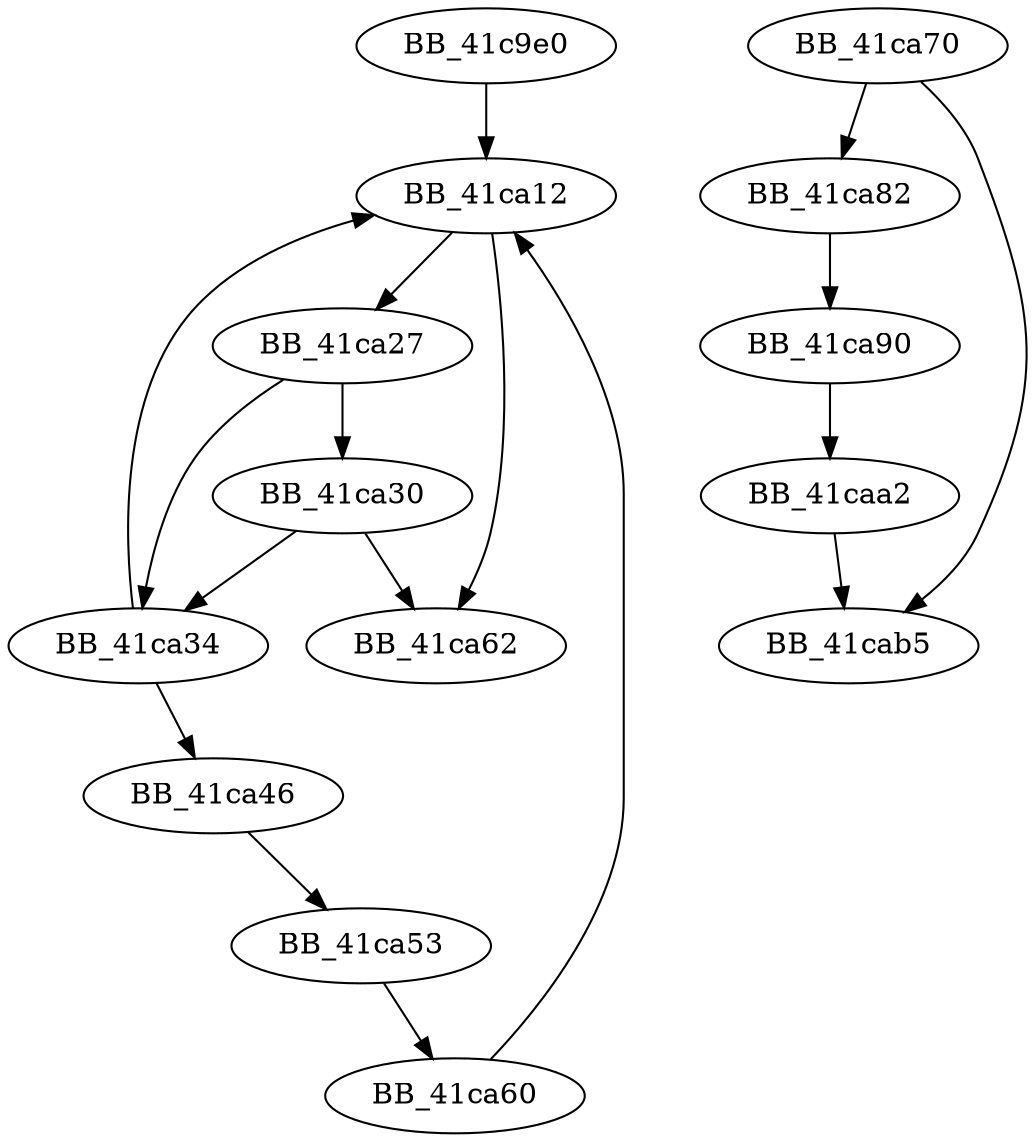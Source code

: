 DiGraph __local_unwind4{
BB_41c9e0->BB_41ca12
BB_41ca12->BB_41ca27
BB_41ca12->BB_41ca62
BB_41ca27->BB_41ca30
BB_41ca27->BB_41ca34
BB_41ca30->BB_41ca34
BB_41ca30->BB_41ca62
BB_41ca34->BB_41ca12
BB_41ca34->BB_41ca46
BB_41ca46->BB_41ca53
BB_41ca53->BB_41ca60
BB_41ca60->BB_41ca12
BB_41ca70->BB_41ca82
BB_41ca70->BB_41cab5
BB_41ca82->BB_41ca90
BB_41ca90->BB_41caa2
BB_41caa2->BB_41cab5
}
